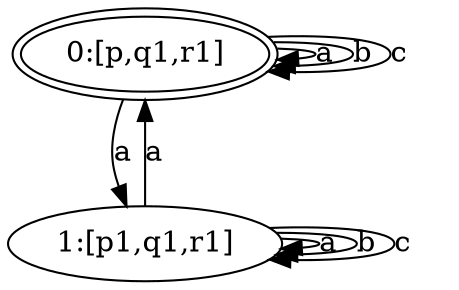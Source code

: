 digraph G { 0[label ="0:[p,q1,r1]",peripheries = 2] ; 1[label ="1:[p1,q1,r1]"] ; 0 -> 0 [label=a] ; 0 -> 0 [label=b] ; 0 -> 0 [label=c] ; 0 -> 1 [label=a] ; 1 -> 0 [label=a] ; 1 -> 1 [label=a] ; 1 -> 1 [label=b] ; 1 -> 1 [label=c] }